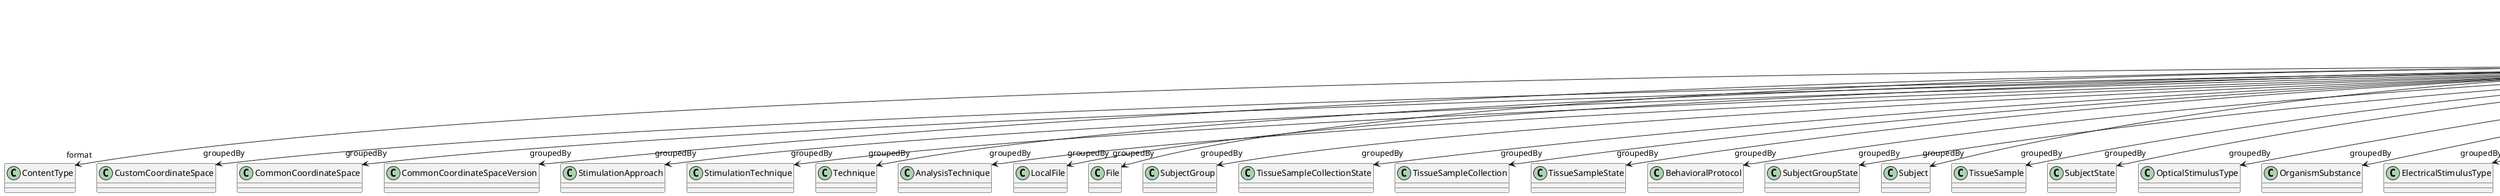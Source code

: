 @startuml
class FileBundle {
+contentDescription
+format
+groupedBy
+groupingType
+hash
+isPartOf
+name
+storageSize

}
FileBundle -d-> "format" ContentType
FileBundle -d-> "groupedBy" CustomCoordinateSpace
FileBundle -d-> "groupedBy" CommonCoordinateSpace
FileBundle -d-> "groupedBy" CommonCoordinateSpaceVersion
FileBundle -d-> "groupedBy" StimulationApproach
FileBundle -d-> "groupedBy" StimulationTechnique
FileBundle -d-> "groupedBy" Technique
FileBundle -d-> "groupedBy" AnalysisTechnique
FileBundle -d-> "groupedBy" LocalFile
FileBundle -d-> "groupedBy" File
FileBundle -d-> "groupedBy" FileBundle
FileBundle -d-> "groupedBy" SubjectGroup
FileBundle -d-> "groupedBy" TissueSampleCollectionState
FileBundle -d-> "groupedBy" TissueSampleCollection
FileBundle -d-> "groupedBy" TissueSampleState
FileBundle -d-> "groupedBy" BehavioralProtocol
FileBundle -d-> "groupedBy" SubjectGroupState
FileBundle -d-> "groupedBy" Subject
FileBundle -d-> "groupedBy" TissueSample
FileBundle -d-> "groupedBy" SubjectState
FileBundle -d-> "groupedBy" OpticalStimulusType
FileBundle -d-> "groupedBy" OrganismSubstance
FileBundle -d-> "groupedBy" ElectricalStimulusType
FileBundle -d-> "groupedBy" SubcellularEntity
FileBundle -d-> "groupedBy" AuditoryStimulusType
FileBundle -d-> "groupedBy" OlfactoryStimulusType
FileBundle -d-> "groupedBy" DiseaseModel
FileBundle -d-> "groupedBy" Disease
FileBundle -d-> "groupedBy" Species
FileBundle -d-> "groupedBy" UBERONParcellation
FileBundle -d-> "groupedBy" BreedingType
FileBundle -d-> "groupedBy" BiologicalOrder
FileBundle -d-> "groupedBy" CellType
FileBundle -d-> "groupedBy" OrganismSystem
FileBundle -d-> "groupedBy" Organ
FileBundle -d-> "groupedBy" GeneticStrainType
FileBundle -d-> "groupedBy" CellCultureType
FileBundle -d-> "groupedBy" Handedness
FileBundle -d-> "groupedBy" MolecularEntity
FileBundle -d-> "groupedBy" BiologicalSex
FileBundle -d-> "groupedBy" GustatoryStimulusType
FileBundle -d-> "groupedBy" VisualStimulusType
FileBundle -d-> "groupedBy" TactileStimulusType
FileBundle -d-> "groupedBy" TermSuggestion
FileBundle -d-> "groupedBy" CustomAnatomicalEntity
FileBundle -d-> "groupedBy" ParcellationEntityVersion
FileBundle -d-> "groupedBy" ParcellationEntity
FileBundle -d-> "groupingType" FileBundleGrouping
FileBundle -d-> "hash" Hash
FileBundle -d-> "isPartOf" FileBundle
FileBundle -d-> "isPartOf" FileRepository
FileBundle -d-> "storageSize" QuantitativeValue

@enduml